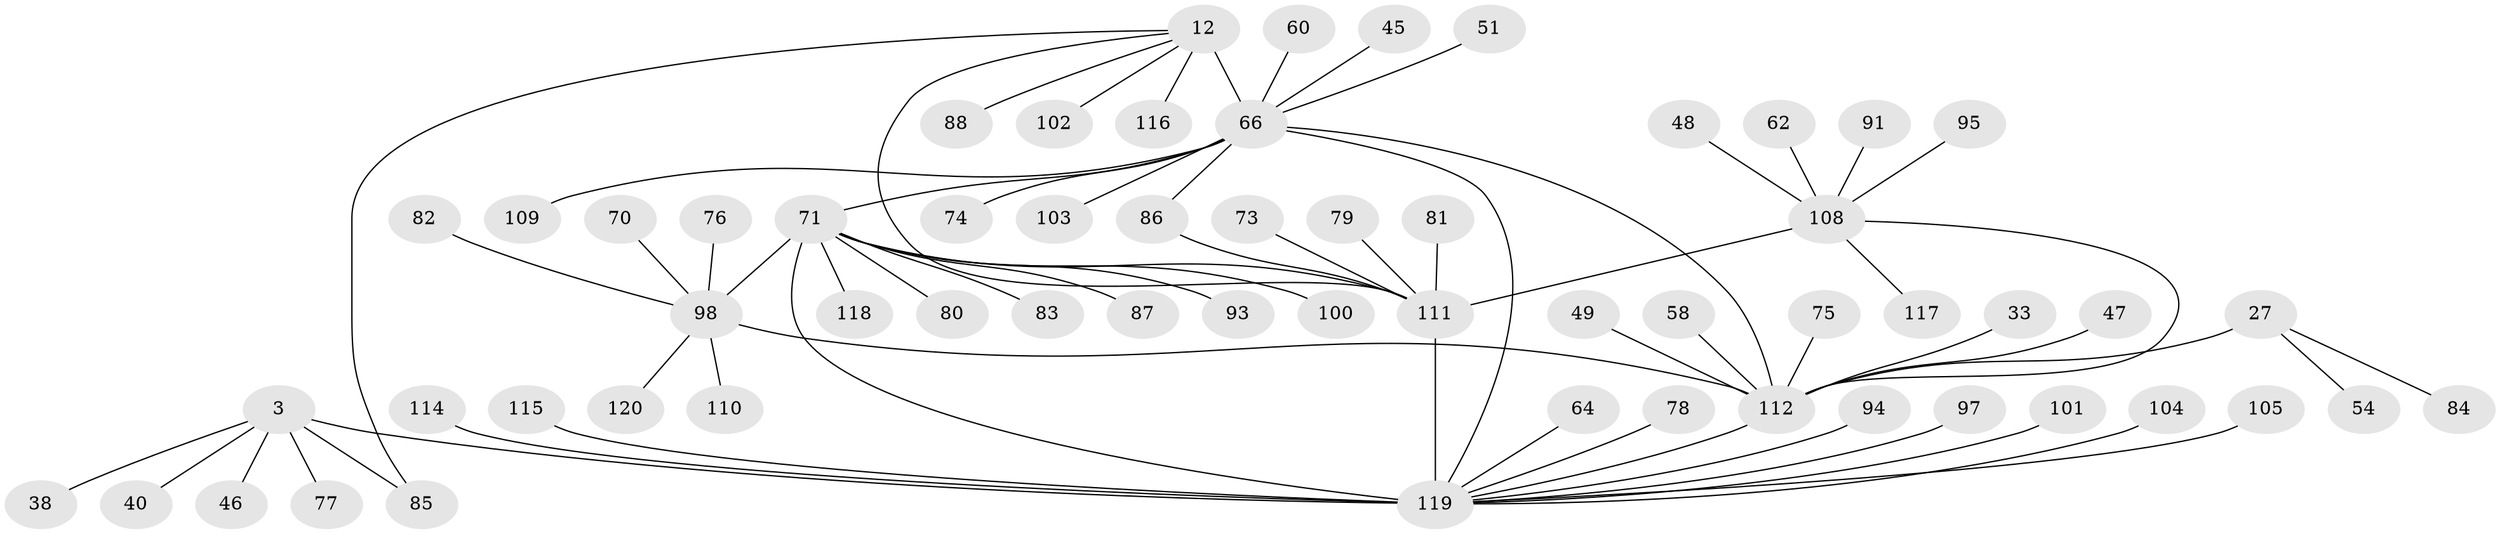 // original degree distribution, {6: 0.05, 11: 0.03333333333333333, 9: 0.041666666666666664, 12: 0.016666666666666666, 7: 0.041666666666666664, 10: 0.016666666666666666, 8: 0.03333333333333333, 13: 0.016666666666666666, 2: 0.13333333333333333, 1: 0.5833333333333334, 3: 0.03333333333333333}
// Generated by graph-tools (version 1.1) at 2025/57/03/04/25 21:57:14]
// undirected, 60 vertices, 67 edges
graph export_dot {
graph [start="1"]
  node [color=gray90,style=filled];
  3 [super="+1"];
  12 [super="+11"];
  27 [super="+26"];
  33;
  38;
  40;
  45;
  46;
  47;
  48;
  49;
  51;
  54;
  58 [super="+34"];
  60;
  62;
  64;
  66 [super="+43"];
  70;
  71 [super="+24+63"];
  73;
  74;
  75 [super="+31"];
  76;
  77;
  78;
  79;
  80;
  81;
  82;
  83;
  84;
  85;
  86;
  87;
  88;
  91;
  93;
  94;
  95;
  97;
  98 [super="+22+57+68+23+67"];
  100;
  101;
  102;
  103;
  104;
  105;
  108 [super="+39+89+18+42"];
  109 [super="+72"];
  110;
  111 [super="+106+99"];
  112 [super="+41+53+90+92+65"];
  114 [super="+113"];
  115;
  116;
  117;
  118;
  119 [super="+96+6+107+35+50+55+56+59"];
  120;
  3 -- 38;
  3 -- 40;
  3 -- 46;
  3 -- 77;
  3 -- 85;
  3 -- 119 [weight=8];
  12 -- 85;
  12 -- 88;
  12 -- 116;
  12 -- 102;
  12 -- 111;
  12 -- 66 [weight=8];
  27 -- 84;
  27 -- 54;
  27 -- 112 [weight=8];
  33 -- 112;
  45 -- 66;
  47 -- 112;
  48 -- 108;
  49 -- 112;
  51 -- 66;
  58 -- 112;
  60 -- 66;
  62 -- 108;
  64 -- 119;
  66 -- 103;
  66 -- 71;
  66 -- 74;
  66 -- 109;
  66 -- 112 [weight=4];
  66 -- 86;
  66 -- 119 [weight=2];
  70 -- 98;
  71 -- 80;
  71 -- 83;
  71 -- 87;
  71 -- 93;
  71 -- 100;
  71 -- 111 [weight=3];
  71 -- 118;
  71 -- 119 [weight=3];
  71 -- 98 [weight=8];
  73 -- 111;
  75 -- 112;
  76 -- 98;
  78 -- 119;
  79 -- 111;
  81 -- 111;
  82 -- 98;
  86 -- 111;
  91 -- 108;
  94 -- 119;
  95 -- 108;
  97 -- 119;
  98 -- 110;
  98 -- 120;
  98 -- 112;
  101 -- 119;
  104 -- 119;
  105 -- 119;
  108 -- 111 [weight=8];
  108 -- 112;
  108 -- 117;
  111 -- 119 [weight=4];
  112 -- 119;
  114 -- 119;
  115 -- 119;
}
